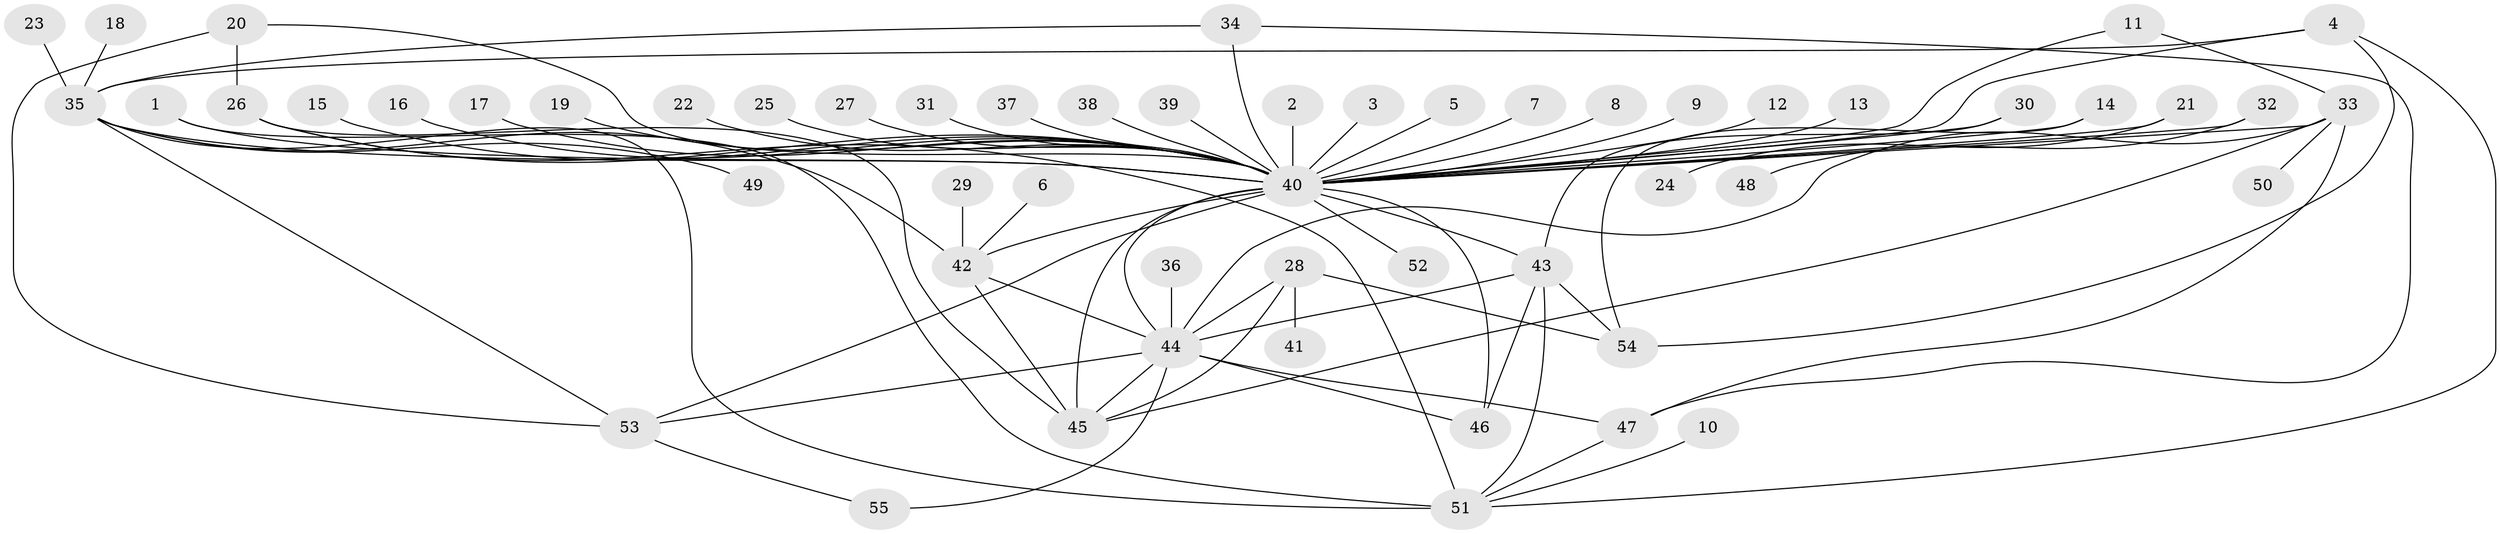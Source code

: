 // original degree distribution, {27: 0.00909090909090909, 8: 0.01818181818181818, 3: 0.14545454545454545, 5: 0.03636363636363636, 6: 0.03636363636363636, 4: 0.045454545454545456, 7: 0.01818181818181818, 16: 0.00909090909090909, 11: 0.00909090909090909, 1: 0.5, 9: 0.00909090909090909, 2: 0.16363636363636364}
// Generated by graph-tools (version 1.1) at 2025/49/03/09/25 03:49:50]
// undirected, 55 vertices, 84 edges
graph export_dot {
graph [start="1"]
  node [color=gray90,style=filled];
  1;
  2;
  3;
  4;
  5;
  6;
  7;
  8;
  9;
  10;
  11;
  12;
  13;
  14;
  15;
  16;
  17;
  18;
  19;
  20;
  21;
  22;
  23;
  24;
  25;
  26;
  27;
  28;
  29;
  30;
  31;
  32;
  33;
  34;
  35;
  36;
  37;
  38;
  39;
  40;
  41;
  42;
  43;
  44;
  45;
  46;
  47;
  48;
  49;
  50;
  51;
  52;
  53;
  54;
  55;
  1 -- 40 [weight=1.0];
  1 -- 51 [weight=1.0];
  2 -- 40 [weight=1.0];
  3 -- 40 [weight=1.0];
  4 -- 35 [weight=1.0];
  4 -- 40 [weight=1.0];
  4 -- 51 [weight=1.0];
  4 -- 54 [weight=1.0];
  5 -- 40 [weight=1.0];
  6 -- 42 [weight=1.0];
  7 -- 40 [weight=1.0];
  8 -- 40 [weight=1.0];
  9 -- 40 [weight=1.0];
  10 -- 51 [weight=1.0];
  11 -- 33 [weight=1.0];
  11 -- 40 [weight=1.0];
  12 -- 40 [weight=1.0];
  13 -- 40 [weight=1.0];
  14 -- 40 [weight=2.0];
  14 -- 54 [weight=1.0];
  15 -- 40 [weight=1.0];
  16 -- 40 [weight=1.0];
  17 -- 40 [weight=1.0];
  18 -- 35 [weight=1.0];
  19 -- 40 [weight=1.0];
  20 -- 26 [weight=1.0];
  20 -- 40 [weight=1.0];
  20 -- 53 [weight=1.0];
  21 -- 24 [weight=1.0];
  21 -- 40 [weight=1.0];
  22 -- 40 [weight=1.0];
  23 -- 35 [weight=1.0];
  25 -- 40 [weight=1.0];
  26 -- 40 [weight=1.0];
  26 -- 45 [weight=1.0];
  26 -- 51 [weight=1.0];
  27 -- 40 [weight=1.0];
  28 -- 41 [weight=1.0];
  28 -- 44 [weight=1.0];
  28 -- 45 [weight=1.0];
  28 -- 54 [weight=1.0];
  29 -- 42 [weight=1.0];
  30 -- 40 [weight=1.0];
  30 -- 43 [weight=1.0];
  31 -- 40 [weight=1.0];
  32 -- 40 [weight=1.0];
  32 -- 48 [weight=1.0];
  33 -- 40 [weight=1.0];
  33 -- 44 [weight=1.0];
  33 -- 45 [weight=1.0];
  33 -- 47 [weight=1.0];
  33 -- 50 [weight=1.0];
  34 -- 35 [weight=1.0];
  34 -- 40 [weight=1.0];
  34 -- 47 [weight=1.0];
  35 -- 40 [weight=1.0];
  35 -- 42 [weight=1.0];
  35 -- 49 [weight=1.0];
  35 -- 51 [weight=2.0];
  35 -- 53 [weight=1.0];
  36 -- 44 [weight=1.0];
  37 -- 40 [weight=1.0];
  38 -- 40 [weight=1.0];
  39 -- 40 [weight=1.0];
  40 -- 42 [weight=2.0];
  40 -- 43 [weight=2.0];
  40 -- 44 [weight=1.0];
  40 -- 45 [weight=1.0];
  40 -- 46 [weight=1.0];
  40 -- 52 [weight=1.0];
  40 -- 53 [weight=2.0];
  42 -- 44 [weight=1.0];
  42 -- 45 [weight=1.0];
  43 -- 44 [weight=1.0];
  43 -- 46 [weight=1.0];
  43 -- 51 [weight=1.0];
  43 -- 54 [weight=1.0];
  44 -- 45 [weight=1.0];
  44 -- 46 [weight=1.0];
  44 -- 47 [weight=1.0];
  44 -- 53 [weight=1.0];
  44 -- 55 [weight=1.0];
  47 -- 51 [weight=1.0];
  53 -- 55 [weight=1.0];
}
